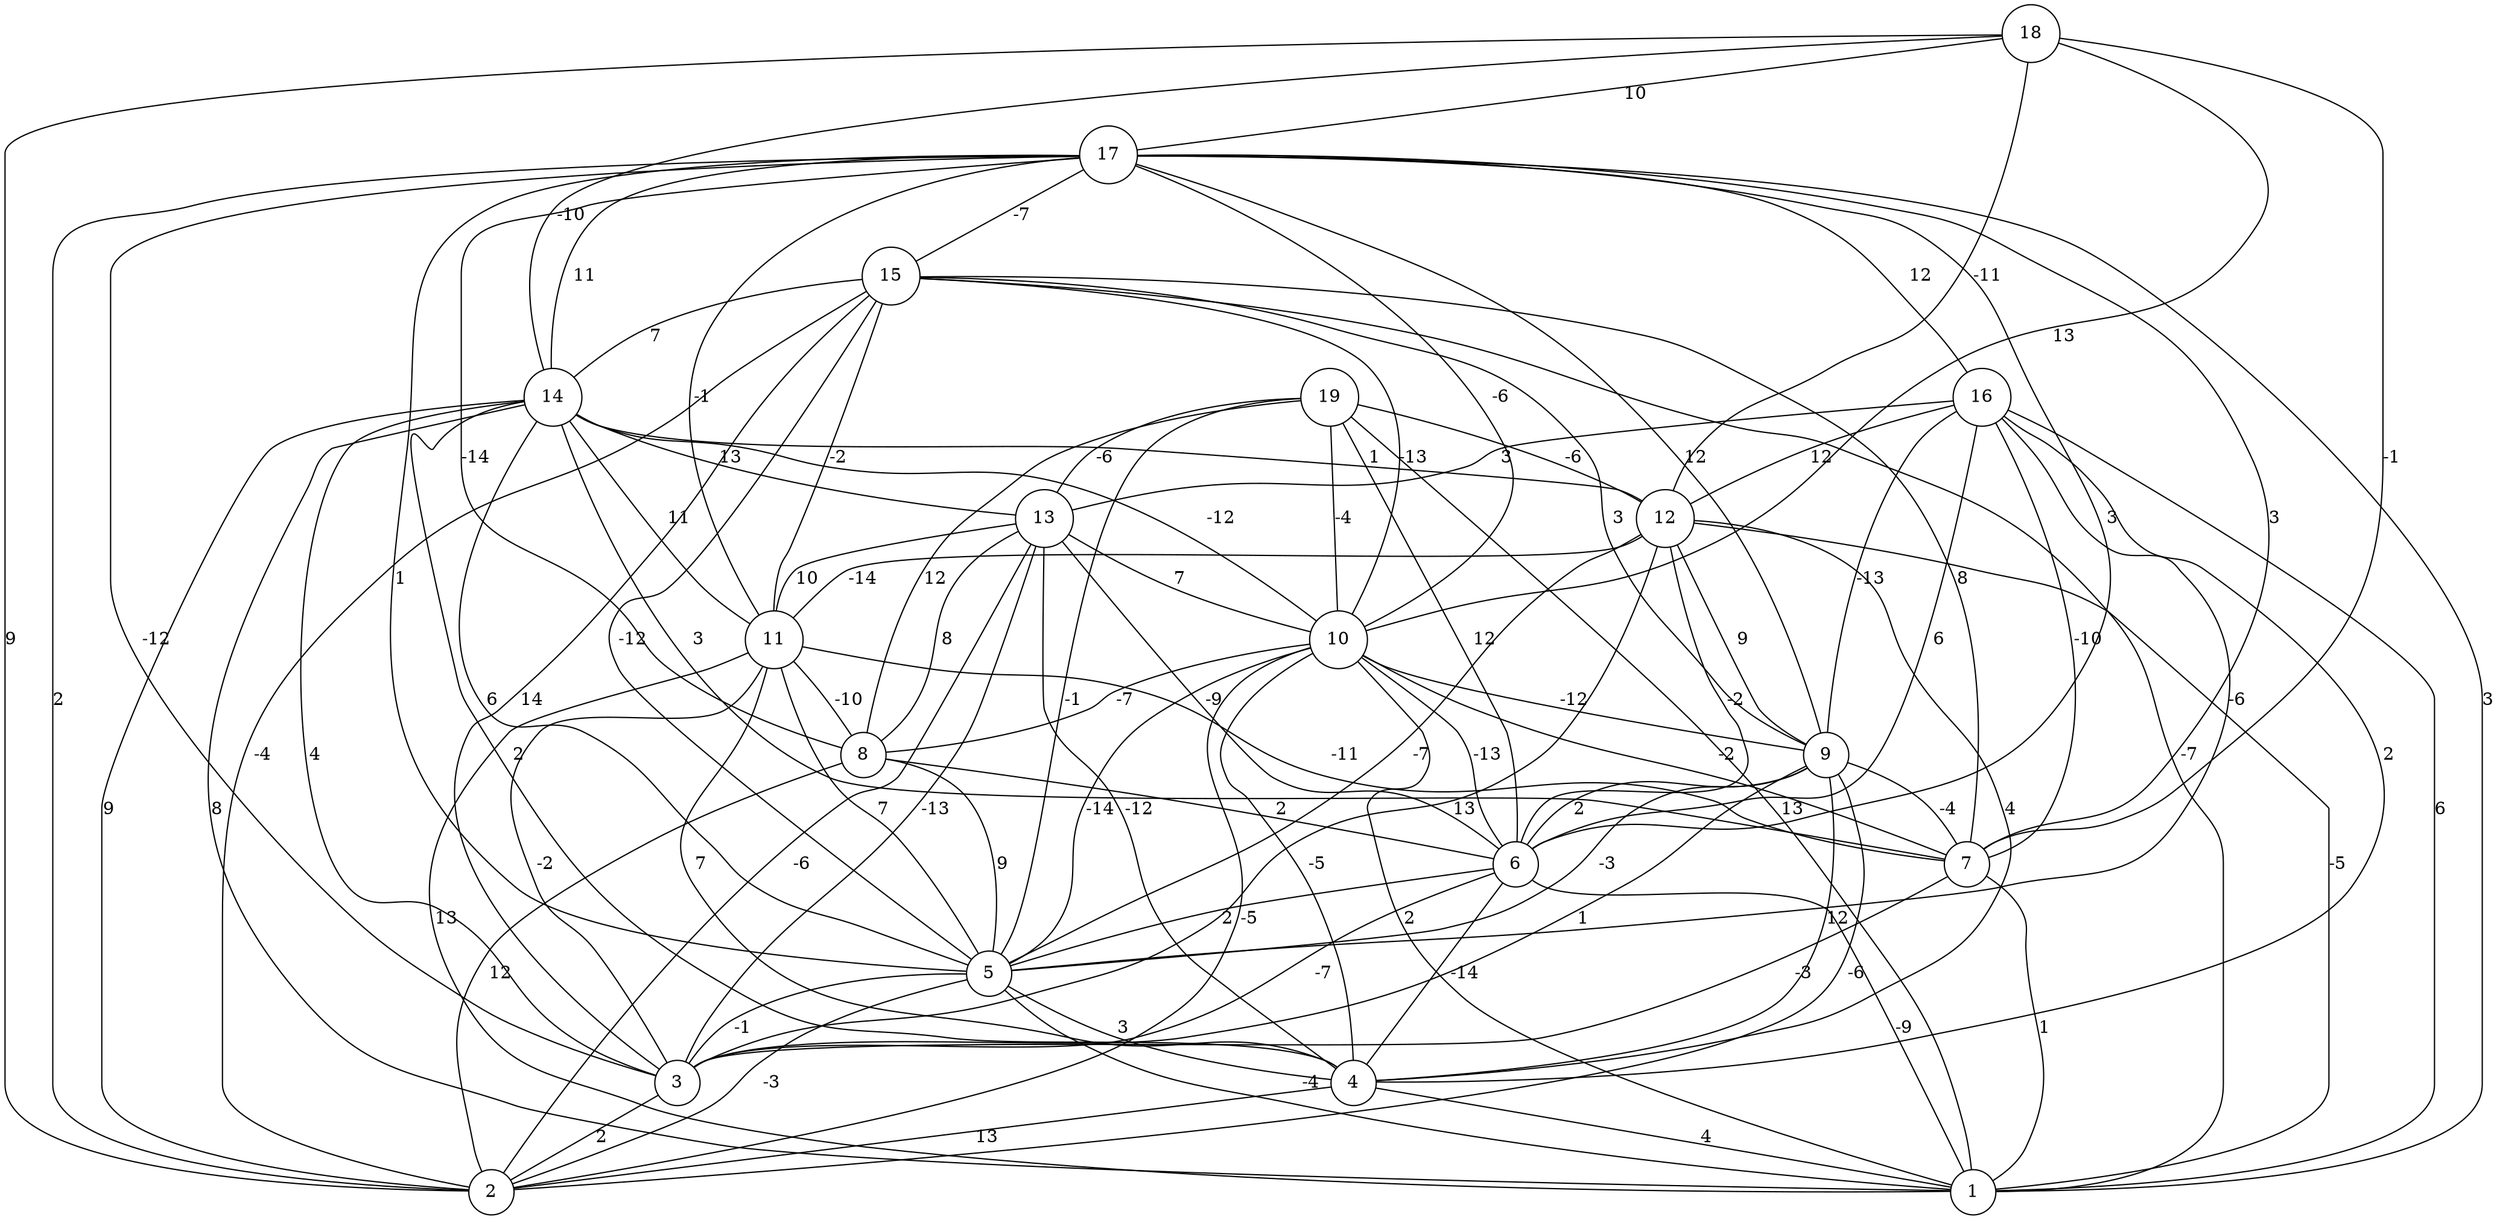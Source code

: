 graph { 
	 fontname="Helvetica,Arial,sans-serif" 
	 node [shape = circle]; 
	 19 -- 1 [label = "13"];
	 19 -- 5 [label = "-1"];
	 19 -- 6 [label = "12"];
	 19 -- 8 [label = "12"];
	 19 -- 10 [label = "-4"];
	 19 -- 12 [label = "-6"];
	 19 -- 13 [label = "-6"];
	 18 -- 2 [label = "9"];
	 18 -- 7 [label = "-1"];
	 18 -- 10 [label = "13"];
	 18 -- 12 [label = "-11"];
	 18 -- 14 [label = "-10"];
	 18 -- 17 [label = "10"];
	 17 -- 1 [label = "3"];
	 17 -- 2 [label = "2"];
	 17 -- 3 [label = "-12"];
	 17 -- 5 [label = "1"];
	 17 -- 6 [label = "3"];
	 17 -- 7 [label = "3"];
	 17 -- 8 [label = "-14"];
	 17 -- 9 [label = "12"];
	 17 -- 10 [label = "-6"];
	 17 -- 11 [label = "-1"];
	 17 -- 14 [label = "11"];
	 17 -- 15 [label = "-7"];
	 17 -- 16 [label = "12"];
	 16 -- 1 [label = "6"];
	 16 -- 4 [label = "2"];
	 16 -- 5 [label = "-6"];
	 16 -- 6 [label = "6"];
	 16 -- 7 [label = "-10"];
	 16 -- 9 [label = "-13"];
	 16 -- 12 [label = "12"];
	 16 -- 13 [label = "3"];
	 15 -- 1 [label = "-7"];
	 15 -- 2 [label = "-4"];
	 15 -- 3 [label = "14"];
	 15 -- 5 [label = "-12"];
	 15 -- 7 [label = "8"];
	 15 -- 9 [label = "3"];
	 15 -- 10 [label = "-13"];
	 15 -- 11 [label = "-2"];
	 15 -- 14 [label = "7"];
	 14 -- 1 [label = "8"];
	 14 -- 2 [label = "9"];
	 14 -- 3 [label = "4"];
	 14 -- 4 [label = "2"];
	 14 -- 5 [label = "6"];
	 14 -- 7 [label = "3"];
	 14 -- 10 [label = "-12"];
	 14 -- 11 [label = "11"];
	 14 -- 12 [label = "1"];
	 14 -- 13 [label = "13"];
	 13 -- 2 [label = "-6"];
	 13 -- 3 [label = "-13"];
	 13 -- 4 [label = "-12"];
	 13 -- 6 [label = "-9"];
	 13 -- 8 [label = "8"];
	 13 -- 10 [label = "7"];
	 13 -- 11 [label = "10"];
	 12 -- 1 [label = "-5"];
	 12 -- 3 [label = "13"];
	 12 -- 4 [label = "4"];
	 12 -- 5 [label = "-7"];
	 12 -- 6 [label = "-2"];
	 12 -- 9 [label = "9"];
	 12 -- 11 [label = "-14"];
	 11 -- 1 [label = "13"];
	 11 -- 3 [label = "-2"];
	 11 -- 4 [label = "7"];
	 11 -- 5 [label = "7"];
	 11 -- 7 [label = "-11"];
	 11 -- 8 [label = "-10"];
	 10 -- 1 [label = "2"];
	 10 -- 2 [label = "-5"];
	 10 -- 4 [label = "-5"];
	 10 -- 5 [label = "-14"];
	 10 -- 6 [label = "-13"];
	 10 -- 7 [label = "-2"];
	 10 -- 8 [label = "-7"];
	 10 -- 9 [label = "-12"];
	 9 -- 2 [label = "-6"];
	 9 -- 3 [label = "1"];
	 9 -- 4 [label = "12"];
	 9 -- 5 [label = "-3"];
	 9 -- 6 [label = "2"];
	 9 -- 7 [label = "-4"];
	 8 -- 2 [label = "12"];
	 8 -- 5 [label = "9"];
	 8 -- 6 [label = "2"];
	 7 -- 1 [label = "1"];
	 7 -- 3 [label = "-3"];
	 6 -- 1 [label = "-9"];
	 6 -- 3 [label = "-7"];
	 6 -- 4 [label = "-14"];
	 6 -- 5 [label = "2"];
	 5 -- 1 [label = "-4"];
	 5 -- 2 [label = "-3"];
	 5 -- 3 [label = "-1"];
	 5 -- 4 [label = "3"];
	 4 -- 1 [label = "4"];
	 4 -- 2 [label = "13"];
	 3 -- 2 [label = "2"];
	 1;
	 2;
	 3;
	 4;
	 5;
	 6;
	 7;
	 8;
	 9;
	 10;
	 11;
	 12;
	 13;
	 14;
	 15;
	 16;
	 17;
	 18;
	 19;
}
